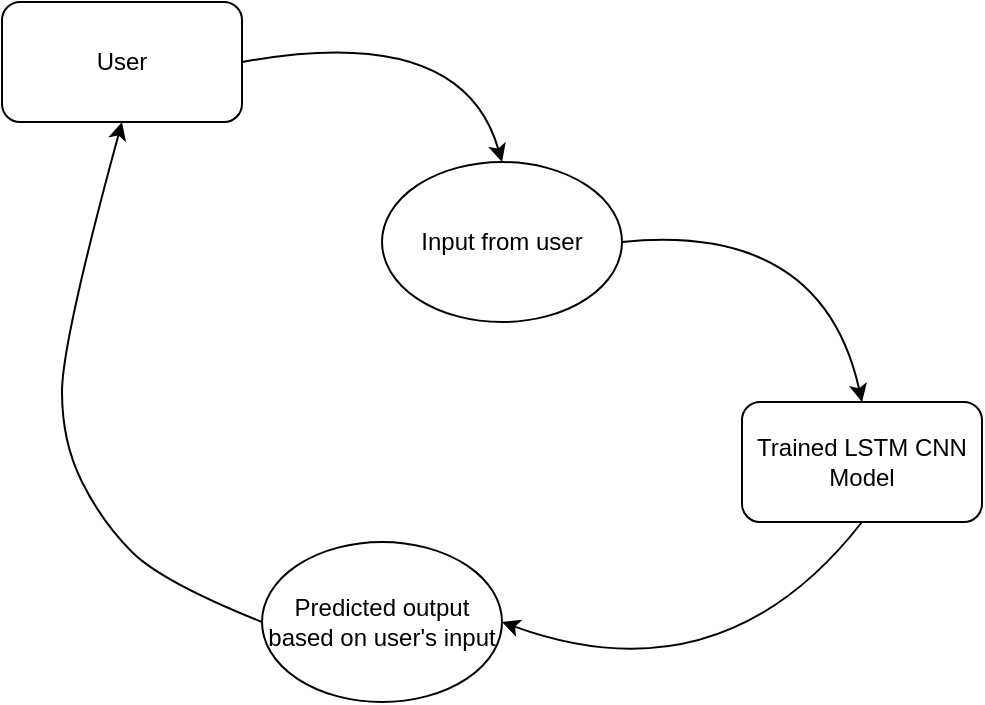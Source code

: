 <mxfile version="24.3.1" type="device">
  <diagram name="Page-1" id="jBmhLUJp_KxrtM9G2ZPc">
    <mxGraphModel dx="794" dy="454" grid="1" gridSize="10" guides="1" tooltips="1" connect="1" arrows="1" fold="1" page="1" pageScale="1" pageWidth="850" pageHeight="1100" math="0" shadow="0">
      <root>
        <mxCell id="0" />
        <mxCell id="1" parent="0" />
        <mxCell id="t1FoKlpZcTte8IqsU5-R-1" value="User" style="rounded=1;whiteSpace=wrap;html=1;" vertex="1" parent="1">
          <mxGeometry x="70" y="100" width="120" height="60" as="geometry" />
        </mxCell>
        <mxCell id="t1FoKlpZcTte8IqsU5-R-2" value="Input from user" style="ellipse;whiteSpace=wrap;html=1;" vertex="1" parent="1">
          <mxGeometry x="260" y="180" width="120" height="80" as="geometry" />
        </mxCell>
        <mxCell id="t1FoKlpZcTte8IqsU5-R-5" value="" style="curved=1;endArrow=classic;html=1;rounded=0;exitX=1;exitY=0.5;exitDx=0;exitDy=0;entryX=0.5;entryY=0;entryDx=0;entryDy=0;" edge="1" parent="1" source="t1FoKlpZcTte8IqsU5-R-1" target="t1FoKlpZcTte8IqsU5-R-2">
          <mxGeometry width="50" height="50" relative="1" as="geometry">
            <mxPoint x="220" y="130" as="sourcePoint" />
            <mxPoint x="370" y="130" as="targetPoint" />
            <Array as="points">
              <mxPoint x="300" y="110" />
            </Array>
          </mxGeometry>
        </mxCell>
        <mxCell id="t1FoKlpZcTte8IqsU5-R-6" value="Trained LSTM CNN Model" style="rounded=1;whiteSpace=wrap;html=1;" vertex="1" parent="1">
          <mxGeometry x="440" y="300" width="120" height="60" as="geometry" />
        </mxCell>
        <mxCell id="t1FoKlpZcTte8IqsU5-R-7" value="" style="curved=1;endArrow=classic;html=1;rounded=0;exitX=1;exitY=0.5;exitDx=0;exitDy=0;entryX=0.5;entryY=0;entryDx=0;entryDy=0;" edge="1" parent="1" source="t1FoKlpZcTte8IqsU5-R-2" target="t1FoKlpZcTte8IqsU5-R-6">
          <mxGeometry width="50" height="50" relative="1" as="geometry">
            <mxPoint x="410" y="220" as="sourcePoint" />
            <mxPoint x="530" y="270" as="targetPoint" />
            <Array as="points">
              <mxPoint x="480" y="210" />
            </Array>
          </mxGeometry>
        </mxCell>
        <mxCell id="t1FoKlpZcTte8IqsU5-R-8" value="Predicted output based on user&#39;s input" style="ellipse;whiteSpace=wrap;html=1;" vertex="1" parent="1">
          <mxGeometry x="200" y="370" width="120" height="80" as="geometry" />
        </mxCell>
        <mxCell id="t1FoKlpZcTte8IqsU5-R-9" value="" style="curved=1;endArrow=classic;html=1;rounded=0;exitX=0.5;exitY=1;exitDx=0;exitDy=0;entryX=1;entryY=0.5;entryDx=0;entryDy=0;" edge="1" parent="1" source="t1FoKlpZcTte8IqsU5-R-6" target="t1FoKlpZcTte8IqsU5-R-8">
          <mxGeometry width="50" height="50" relative="1" as="geometry">
            <mxPoint x="320" y="450" as="sourcePoint" />
            <mxPoint x="370" y="400" as="targetPoint" />
            <Array as="points">
              <mxPoint x="430" y="450" />
            </Array>
          </mxGeometry>
        </mxCell>
        <mxCell id="t1FoKlpZcTte8IqsU5-R-10" value="" style="curved=1;endArrow=classic;html=1;rounded=0;exitX=0;exitY=0.5;exitDx=0;exitDy=0;entryX=0.5;entryY=1;entryDx=0;entryDy=0;" edge="1" parent="1" source="t1FoKlpZcTte8IqsU5-R-8" target="t1FoKlpZcTte8IqsU5-R-1">
          <mxGeometry width="50" height="50" relative="1" as="geometry">
            <mxPoint x="80" y="330" as="sourcePoint" />
            <mxPoint x="130" y="280" as="targetPoint" />
            <Array as="points">
              <mxPoint x="150" y="390" />
              <mxPoint x="120" y="360" />
              <mxPoint x="100" y="320" />
              <mxPoint x="100" y="270" />
            </Array>
          </mxGeometry>
        </mxCell>
      </root>
    </mxGraphModel>
  </diagram>
</mxfile>
